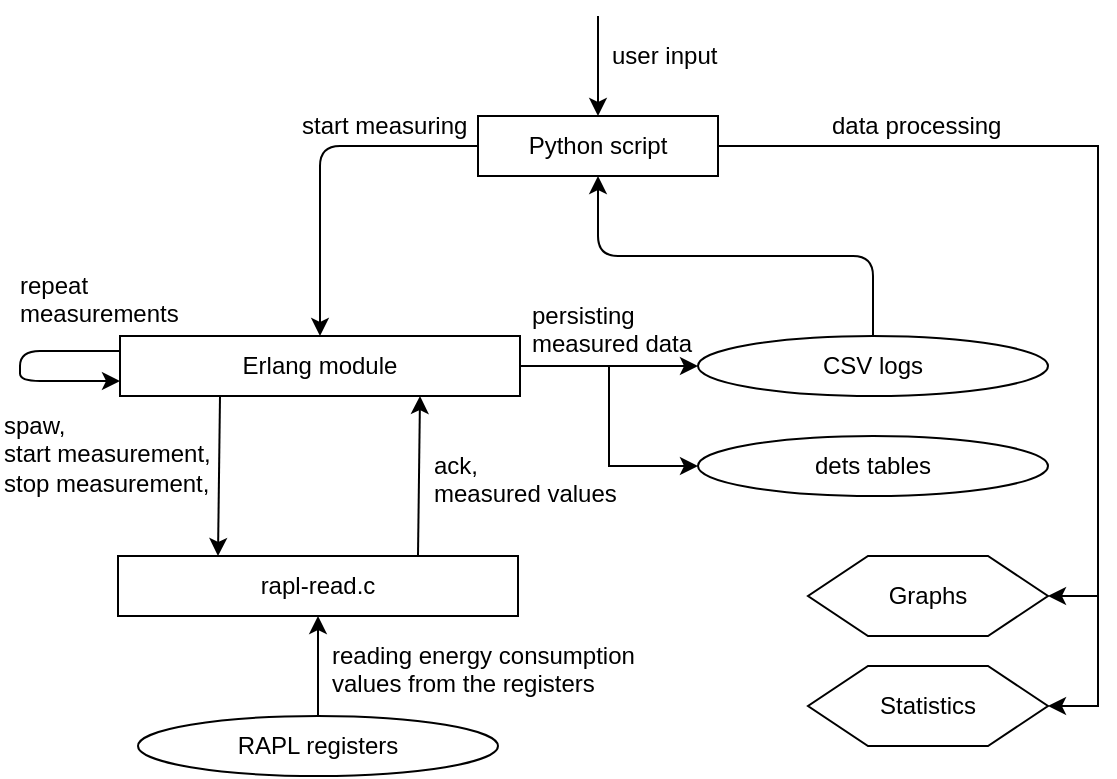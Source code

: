<mxfile version="10.6.6" type="device"><diagram id="hrsCqnV6rbfKsjPAaJy2" name="Page-1"><mxGraphModel dx="766" dy="418" grid="1" gridSize="10" guides="1" tooltips="1" connect="1" arrows="1" fold="1" page="1" pageScale="1" pageWidth="850" pageHeight="1100" math="0" shadow="0"><root><mxCell id="0"/><mxCell id="1" parent="0"/><mxCell id="fWmjTnNGg9ROZQDrt75F-1" value="Erlang module" style="rounded=0;whiteSpace=wrap;html=1;" parent="1" vertex="1"><mxGeometry x="111" y="170" width="200" height="30" as="geometry"/></mxCell><mxCell id="fWmjTnNGg9ROZQDrt75F-2" value="rapl-read.c" style="rounded=0;whiteSpace=wrap;html=1;" parent="1" vertex="1"><mxGeometry x="110" y="280" width="200" height="30" as="geometry"/></mxCell><mxCell id="fWmjTnNGg9ROZQDrt75F-4" value="" style="endArrow=classic;html=1;exitX=0.5;exitY=0;exitDx=0;exitDy=0;entryX=0.5;entryY=1;entryDx=0;entryDy=0;edgeStyle=orthogonalEdgeStyle;" parent="1" source="fWmjTnNGg9ROZQDrt75F-13" target="fWmjTnNGg9ROZQDrt75F-2" edge="1"><mxGeometry width="50" height="50" relative="1" as="geometry"><mxPoint x="210" y="360" as="sourcePoint"/><mxPoint x="370" y="400" as="targetPoint"/></mxGeometry></mxCell><mxCell id="fWmjTnNGg9ROZQDrt75F-6" value="reading energy consumption&lt;br&gt;values from the registers&lt;br&gt;" style="text;html=1;resizable=0;points=[];autosize=1;align=left;verticalAlign=top;spacingTop=-4;" parent="1" vertex="1"><mxGeometry x="215" y="320" width="170" height="30" as="geometry"/></mxCell><mxCell id="fWmjTnNGg9ROZQDrt75F-7" value="" style="endArrow=classic;html=1;exitX=0.25;exitY=1;exitDx=0;exitDy=0;entryX=0.25;entryY=0;entryDx=0;entryDy=0;" parent="1" source="fWmjTnNGg9ROZQDrt75F-1" target="fWmjTnNGg9ROZQDrt75F-2" edge="1"><mxGeometry width="50" height="50" relative="1" as="geometry"><mxPoint x="390" y="130" as="sourcePoint"/><mxPoint x="440" y="80" as="targetPoint"/></mxGeometry></mxCell><mxCell id="fWmjTnNGg9ROZQDrt75F-8" value="spaw,&lt;br&gt;start measurement,&lt;br&gt;stop measurement,&lt;br&gt;" style="text;html=1;resizable=0;points=[];autosize=1;align=left;verticalAlign=top;spacingTop=-4;" parent="1" vertex="1"><mxGeometry x="51" y="205" width="120" height="40" as="geometry"/></mxCell><mxCell id="fWmjTnNGg9ROZQDrt75F-9" value="" style="endArrow=classic;html=1;exitX=0.75;exitY=0;exitDx=0;exitDy=0;entryX=0.75;entryY=1;entryDx=0;entryDy=0;" parent="1" source="fWmjTnNGg9ROZQDrt75F-2" target="fWmjTnNGg9ROZQDrt75F-1" edge="1"><mxGeometry width="50" height="50" relative="1" as="geometry"><mxPoint x="350" y="140" as="sourcePoint"/><mxPoint x="400" y="90" as="targetPoint"/></mxGeometry></mxCell><mxCell id="fWmjTnNGg9ROZQDrt75F-11" value="ack,&lt;br&gt;measured values&lt;br&gt;" style="text;html=1;resizable=0;points=[];autosize=1;align=left;verticalAlign=top;spacingTop=-4;" parent="1" vertex="1"><mxGeometry x="266" y="225" width="110" height="30" as="geometry"/></mxCell><mxCell id="fWmjTnNGg9ROZQDrt75F-13" value="RAPL registers" style="ellipse;whiteSpace=wrap;html=1;" parent="1" vertex="1"><mxGeometry x="120" y="360" width="180" height="30" as="geometry"/></mxCell><mxCell id="fWmjTnNGg9ROZQDrt75F-16" value="CSV logs" style="ellipse;whiteSpace=wrap;html=1;" parent="1" vertex="1"><mxGeometry x="400" y="170" width="175" height="30" as="geometry"/></mxCell><mxCell id="fWmjTnNGg9ROZQDrt75F-17" value="dets tables" style="ellipse;whiteSpace=wrap;html=1;" parent="1" vertex="1"><mxGeometry x="400" y="220" width="175" height="30" as="geometry"/></mxCell><mxCell id="fWmjTnNGg9ROZQDrt75F-18" value="" style="endArrow=classic;html=1;exitX=1;exitY=0.5;exitDx=0;exitDy=0;entryX=0;entryY=0.5;entryDx=0;entryDy=0;edgeStyle=orthogonalEdgeStyle;" parent="1" source="fWmjTnNGg9ROZQDrt75F-1" target="fWmjTnNGg9ROZQDrt75F-16" edge="1"><mxGeometry width="50" height="50" relative="1" as="geometry"><mxPoint x="430" y="220" as="sourcePoint"/><mxPoint x="480" y="170" as="targetPoint"/></mxGeometry></mxCell><mxCell id="fWmjTnNGg9ROZQDrt75F-19" value="" style="endArrow=classic;html=1;exitX=1;exitY=0.5;exitDx=0;exitDy=0;entryX=0;entryY=0.5;entryDx=0;entryDy=0;edgeStyle=orthogonalEdgeStyle;rounded=0;" parent="1" source="fWmjTnNGg9ROZQDrt75F-1" target="fWmjTnNGg9ROZQDrt75F-17" edge="1"><mxGeometry width="50" height="50" relative="1" as="geometry"><mxPoint x="410" y="240" as="sourcePoint"/><mxPoint x="460" y="190" as="targetPoint"/></mxGeometry></mxCell><mxCell id="fWmjTnNGg9ROZQDrt75F-20" value="persisting&lt;br&gt;measured data&lt;br&gt;" style="text;html=1;resizable=0;points=[];autosize=1;align=left;verticalAlign=top;spacingTop=-4;flipH=0;direction=east;" parent="1" vertex="1"><mxGeometry x="315" y="150" width="100" height="30" as="geometry"/></mxCell><mxCell id="fWmjTnNGg9ROZQDrt75F-21" value="" style="endArrow=classic;html=1;exitX=0;exitY=0.25;exitDx=0;exitDy=0;edgeStyle=orthogonalEdgeStyle;rounded=1;entryX=0;entryY=0.75;entryDx=0;entryDy=0;" parent="1" source="fWmjTnNGg9ROZQDrt75F-1" target="fWmjTnNGg9ROZQDrt75F-1" edge="1"><mxGeometry width="50" height="50" relative="1" as="geometry"><mxPoint x="631" y="190" as="sourcePoint"/><mxPoint x="181" y="80" as="targetPoint"/><Array as="points"><mxPoint x="61" y="178"/><mxPoint x="61" y="193"/></Array></mxGeometry></mxCell><mxCell id="fWmjTnNGg9ROZQDrt75F-22" value="repeat&lt;br&gt;measurements&lt;br&gt;" style="text;html=1;resizable=0;points=[];autosize=1;align=left;verticalAlign=top;spacingTop=-4;" parent="1" vertex="1"><mxGeometry x="59" y="135" width="90" height="30" as="geometry"/></mxCell><mxCell id="fWmjTnNGg9ROZQDrt75F-23" value="Python script" style="rounded=0;whiteSpace=wrap;html=1;" parent="1" vertex="1"><mxGeometry x="290" y="60" width="120" height="30" as="geometry"/></mxCell><mxCell id="fWmjTnNGg9ROZQDrt75F-25" value="data processing" style="text;html=1;resizable=0;points=[];autosize=1;align=left;verticalAlign=top;spacingTop=-4;" parent="1" vertex="1"><mxGeometry x="465" y="55" width="100" height="20" as="geometry"/></mxCell><mxCell id="fWmjTnNGg9ROZQDrt75F-26" value="Graphs" style="shape=hexagon;perimeter=hexagonPerimeter2;whiteSpace=wrap;html=1;" parent="1" vertex="1"><mxGeometry x="455" y="280" width="120" height="40" as="geometry"/></mxCell><mxCell id="fWmjTnNGg9ROZQDrt75F-27" value="Statistics" style="shape=hexagon;perimeter=hexagonPerimeter2;whiteSpace=wrap;html=1;" parent="1" vertex="1"><mxGeometry x="455" y="335" width="120" height="40" as="geometry"/></mxCell><mxCell id="LSXDTvlMmOyTVEMFNA2Y-2" value="start measuring" style="text;html=1;resizable=0;points=[];autosize=1;align=left;verticalAlign=top;spacingTop=-4;" vertex="1" parent="1"><mxGeometry x="200" y="55" width="100" height="20" as="geometry"/></mxCell><mxCell id="LSXDTvlMmOyTVEMFNA2Y-4" value="user input" style="text;html=1;resizable=0;points=[];autosize=1;align=left;verticalAlign=top;spacingTop=-4;" vertex="1" parent="1"><mxGeometry x="354.5" y="20" width="70" height="20" as="geometry"/></mxCell><mxCell id="LSXDTvlMmOyTVEMFNA2Y-6" value="" style="endArrow=classic;html=1;exitX=0;exitY=0.5;exitDx=0;exitDy=0;entryX=0.5;entryY=0;entryDx=0;entryDy=0;edgeStyle=orthogonalEdgeStyle;" edge="1" parent="1" source="fWmjTnNGg9ROZQDrt75F-23" target="fWmjTnNGg9ROZQDrt75F-1"><mxGeometry width="50" height="50" relative="1" as="geometry"><mxPoint x="160" y="130" as="sourcePoint"/><mxPoint x="210" y="80" as="targetPoint"/></mxGeometry></mxCell><mxCell id="LSXDTvlMmOyTVEMFNA2Y-7" value="" style="endArrow=classic;html=1;entryX=0.5;entryY=1;entryDx=0;entryDy=0;exitX=0.5;exitY=0;exitDx=0;exitDy=0;edgeStyle=orthogonalEdgeStyle;" edge="1" parent="1" source="fWmjTnNGg9ROZQDrt75F-16" target="fWmjTnNGg9ROZQDrt75F-23"><mxGeometry width="50" height="50" relative="1" as="geometry"><mxPoint x="380" y="330" as="sourcePoint"/><mxPoint x="430" y="280" as="targetPoint"/></mxGeometry></mxCell><mxCell id="LSXDTvlMmOyTVEMFNA2Y-8" value="" style="endArrow=classic;html=1;exitX=1;exitY=0.5;exitDx=0;exitDy=0;entryX=1;entryY=0.5;entryDx=0;entryDy=0;edgeStyle=orthogonalEdgeStyle;rounded=0;" edge="1" parent="1" source="fWmjTnNGg9ROZQDrt75F-23" target="fWmjTnNGg9ROZQDrt75F-26"><mxGeometry width="50" height="50" relative="1" as="geometry"><mxPoint x="690" y="130" as="sourcePoint"/><mxPoint x="740" y="80" as="targetPoint"/><Array as="points"><mxPoint x="600" y="75"/><mxPoint x="600" y="300"/></Array></mxGeometry></mxCell><mxCell id="LSXDTvlMmOyTVEMFNA2Y-9" value="" style="endArrow=classic;html=1;entryX=0.5;entryY=0;entryDx=0;entryDy=0;" edge="1" parent="1" target="fWmjTnNGg9ROZQDrt75F-23"><mxGeometry width="50" height="50" relative="1" as="geometry"><mxPoint x="350" y="10" as="sourcePoint"/><mxPoint x="320" y="10" as="targetPoint"/></mxGeometry></mxCell><mxCell id="LSXDTvlMmOyTVEMFNA2Y-10" value="" style="endArrow=classic;html=1;exitX=1;exitY=0.5;exitDx=0;exitDy=0;entryX=1;entryY=0.5;entryDx=0;entryDy=0;rounded=0;edgeStyle=orthogonalEdgeStyle;" edge="1" parent="1" source="fWmjTnNGg9ROZQDrt75F-23" target="fWmjTnNGg9ROZQDrt75F-27"><mxGeometry width="50" height="50" relative="1" as="geometry"><mxPoint x="750" y="140" as="sourcePoint"/><mxPoint x="800" y="90" as="targetPoint"/><Array as="points"><mxPoint x="600" y="75"/><mxPoint x="600" y="355"/></Array></mxGeometry></mxCell></root></mxGraphModel></diagram></mxfile>